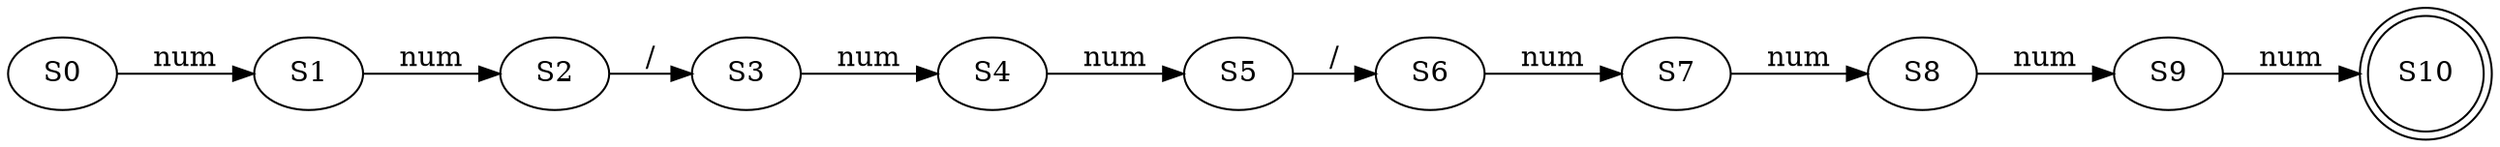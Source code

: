 digraph G {
	rankdir=LR
	S0 -> S1 [label="num"]	S1 -> S2 [label="num"]	S2 -> S3 [label="/"]	S3 -> S4 [label="num"]	S4 -> S5 [label="num"]	S5 -> S6 [label="/"]	S6 -> S7 [label="num"]	S7 -> S8 [label="num"]	S8 -> S9 [label="num"]	S9 -> S10 [label="num"]	S10 [shape="doublecircle"]
}